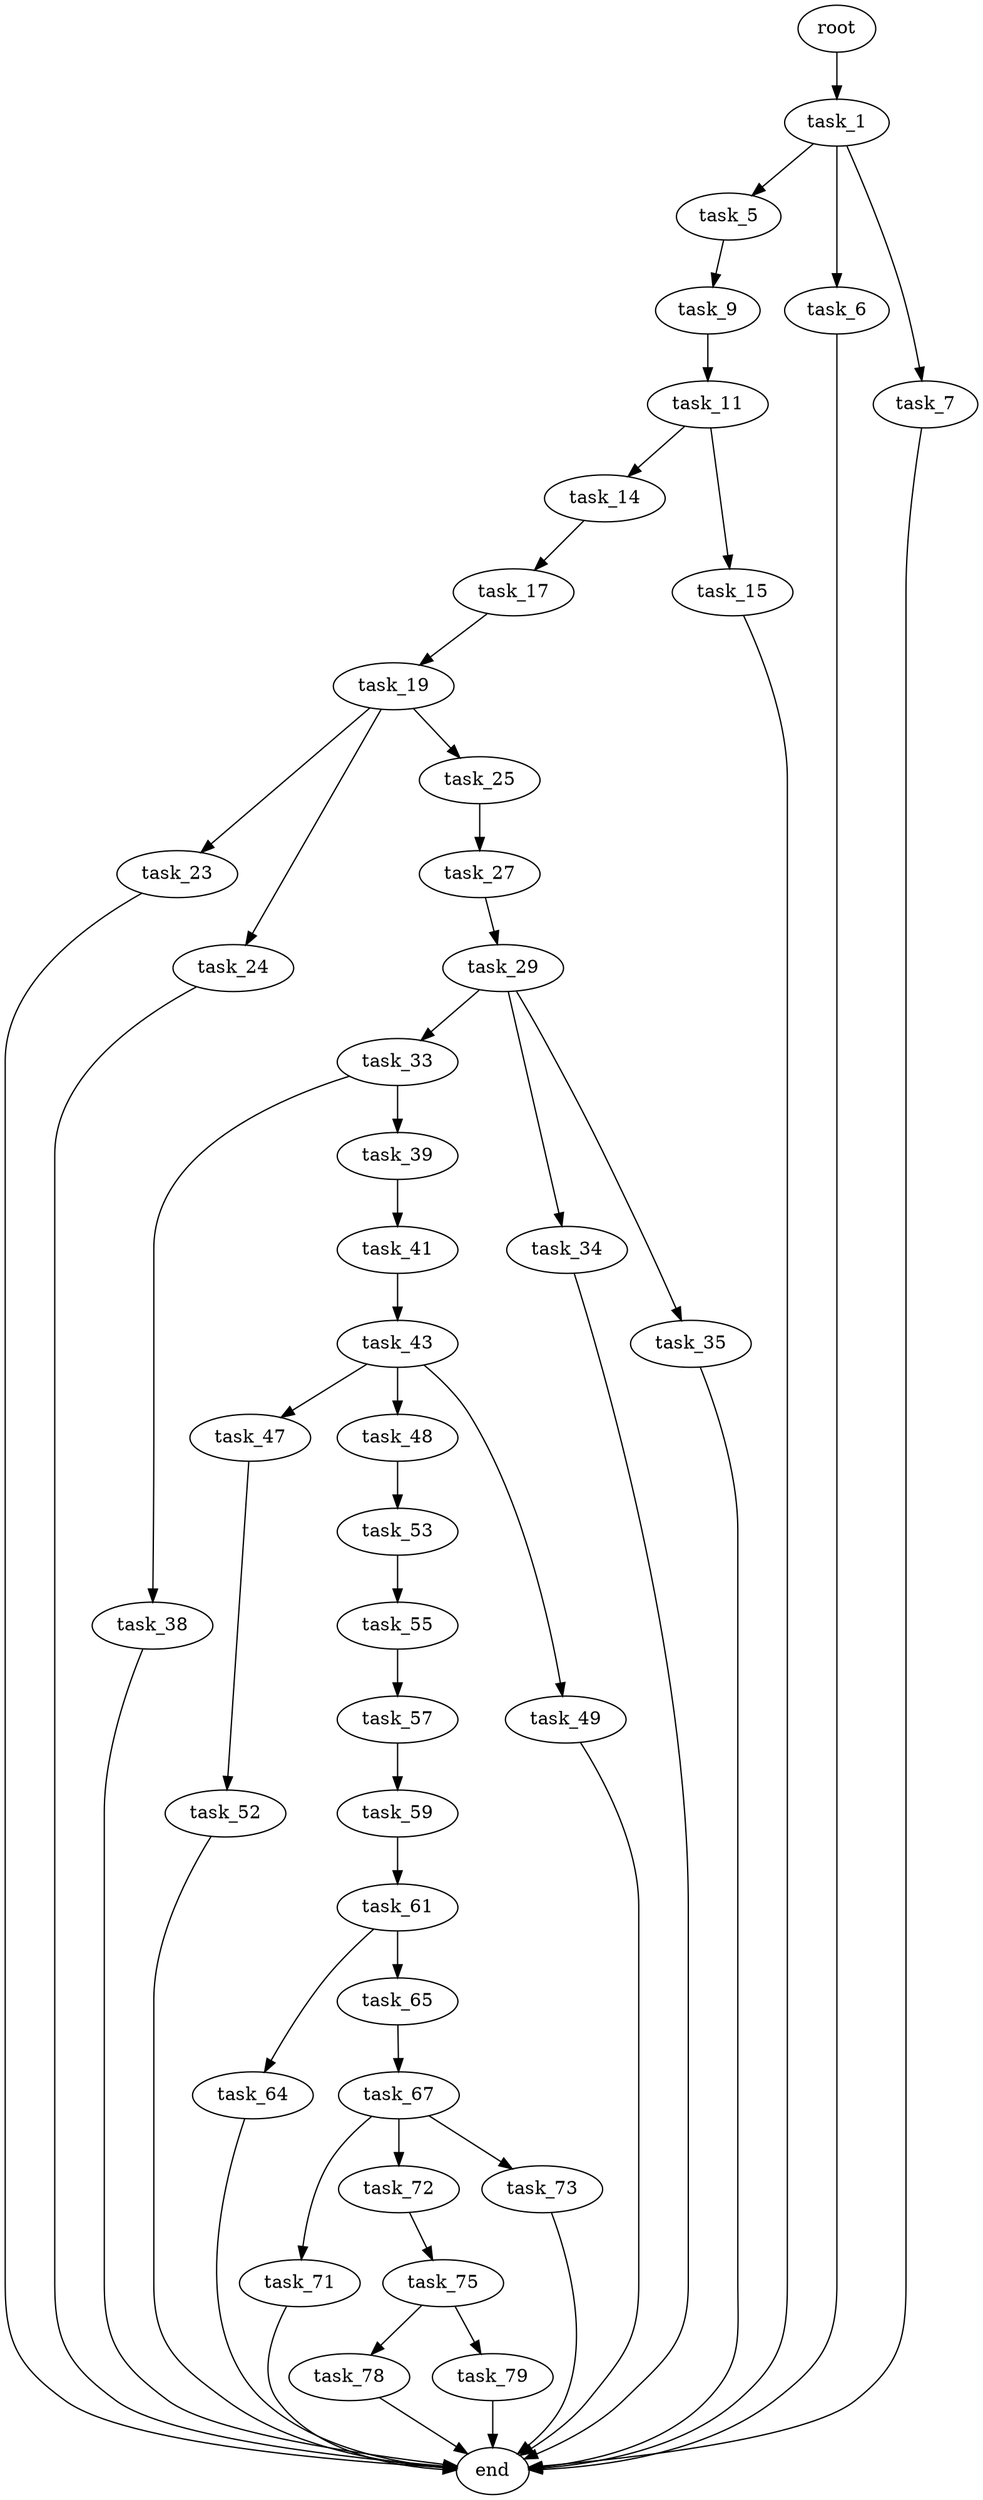 digraph G {
  root [size="0.000000"];
  task_1 [size="4001945163.000000"];
  task_5 [size="134217728000.000000"];
  task_6 [size="2062606188.000000"];
  task_7 [size="549755813888.000000"];
  task_9 [size="14934256362.000000"];
  end [size="0.000000"];
  task_11 [size="16452181197.000000"];
  task_14 [size="28991029248.000000"];
  task_15 [size="8589934592.000000"];
  task_17 [size="28824556978.000000"];
  task_19 [size="1190687476.000000"];
  task_23 [size="12762672956.000000"];
  task_24 [size="1018128157.000000"];
  task_25 [size="42444366581.000000"];
  task_27 [size="14015135124.000000"];
  task_29 [size="782757789696.000000"];
  task_33 [size="1073741824000.000000"];
  task_34 [size="28991029248.000000"];
  task_35 [size="134217728000.000000"];
  task_38 [size="68719476736.000000"];
  task_39 [size="549755813888.000000"];
  task_41 [size="173385326544.000000"];
  task_43 [size="441950498548.000000"];
  task_47 [size="1073741824000.000000"];
  task_48 [size="7978839352.000000"];
  task_49 [size="94622917514.000000"];
  task_52 [size="3425704584.000000"];
  task_53 [size="28842883927.000000"];
  task_55 [size="322556269510.000000"];
  task_57 [size="368293445632.000000"];
  task_59 [size="49514296284.000000"];
  task_61 [size="549755813888.000000"];
  task_64 [size="136310627904.000000"];
  task_65 [size="8589934592.000000"];
  task_67 [size="184781003760.000000"];
  task_71 [size="231928233984.000000"];
  task_72 [size="7833534216.000000"];
  task_73 [size="53482524897.000000"];
  task_75 [size="327524009689.000000"];
  task_78 [size="1202766240.000000"];
  task_79 [size="231928233984.000000"];

  root -> task_1 [size="1.000000"];
  task_1 -> task_5 [size="75497472.000000"];
  task_1 -> task_6 [size="75497472.000000"];
  task_1 -> task_7 [size="75497472.000000"];
  task_5 -> task_9 [size="209715200.000000"];
  task_6 -> end [size="1.000000"];
  task_7 -> end [size="1.000000"];
  task_9 -> task_11 [size="838860800.000000"];
  task_11 -> task_14 [size="301989888.000000"];
  task_11 -> task_15 [size="301989888.000000"];
  task_14 -> task_17 [size="75497472.000000"];
  task_15 -> end [size="1.000000"];
  task_17 -> task_19 [size="33554432.000000"];
  task_19 -> task_23 [size="33554432.000000"];
  task_19 -> task_24 [size="33554432.000000"];
  task_19 -> task_25 [size="33554432.000000"];
  task_23 -> end [size="1.000000"];
  task_24 -> end [size="1.000000"];
  task_25 -> task_27 [size="679477248.000000"];
  task_27 -> task_29 [size="536870912.000000"];
  task_29 -> task_33 [size="679477248.000000"];
  task_29 -> task_34 [size="679477248.000000"];
  task_29 -> task_35 [size="679477248.000000"];
  task_33 -> task_38 [size="838860800.000000"];
  task_33 -> task_39 [size="838860800.000000"];
  task_34 -> end [size="1.000000"];
  task_35 -> end [size="1.000000"];
  task_38 -> end [size="1.000000"];
  task_39 -> task_41 [size="536870912.000000"];
  task_41 -> task_43 [size="134217728.000000"];
  task_43 -> task_47 [size="536870912.000000"];
  task_43 -> task_48 [size="536870912.000000"];
  task_43 -> task_49 [size="536870912.000000"];
  task_47 -> task_52 [size="838860800.000000"];
  task_48 -> task_53 [size="209715200.000000"];
  task_49 -> end [size="1.000000"];
  task_52 -> end [size="1.000000"];
  task_53 -> task_55 [size="679477248.000000"];
  task_55 -> task_57 [size="301989888.000000"];
  task_57 -> task_59 [size="411041792.000000"];
  task_59 -> task_61 [size="838860800.000000"];
  task_61 -> task_64 [size="536870912.000000"];
  task_61 -> task_65 [size="536870912.000000"];
  task_64 -> end [size="1.000000"];
  task_65 -> task_67 [size="33554432.000000"];
  task_67 -> task_71 [size="134217728.000000"];
  task_67 -> task_72 [size="134217728.000000"];
  task_67 -> task_73 [size="134217728.000000"];
  task_71 -> end [size="1.000000"];
  task_72 -> task_75 [size="209715200.000000"];
  task_73 -> end [size="1.000000"];
  task_75 -> task_78 [size="838860800.000000"];
  task_75 -> task_79 [size="838860800.000000"];
  task_78 -> end [size="1.000000"];
  task_79 -> end [size="1.000000"];
}

